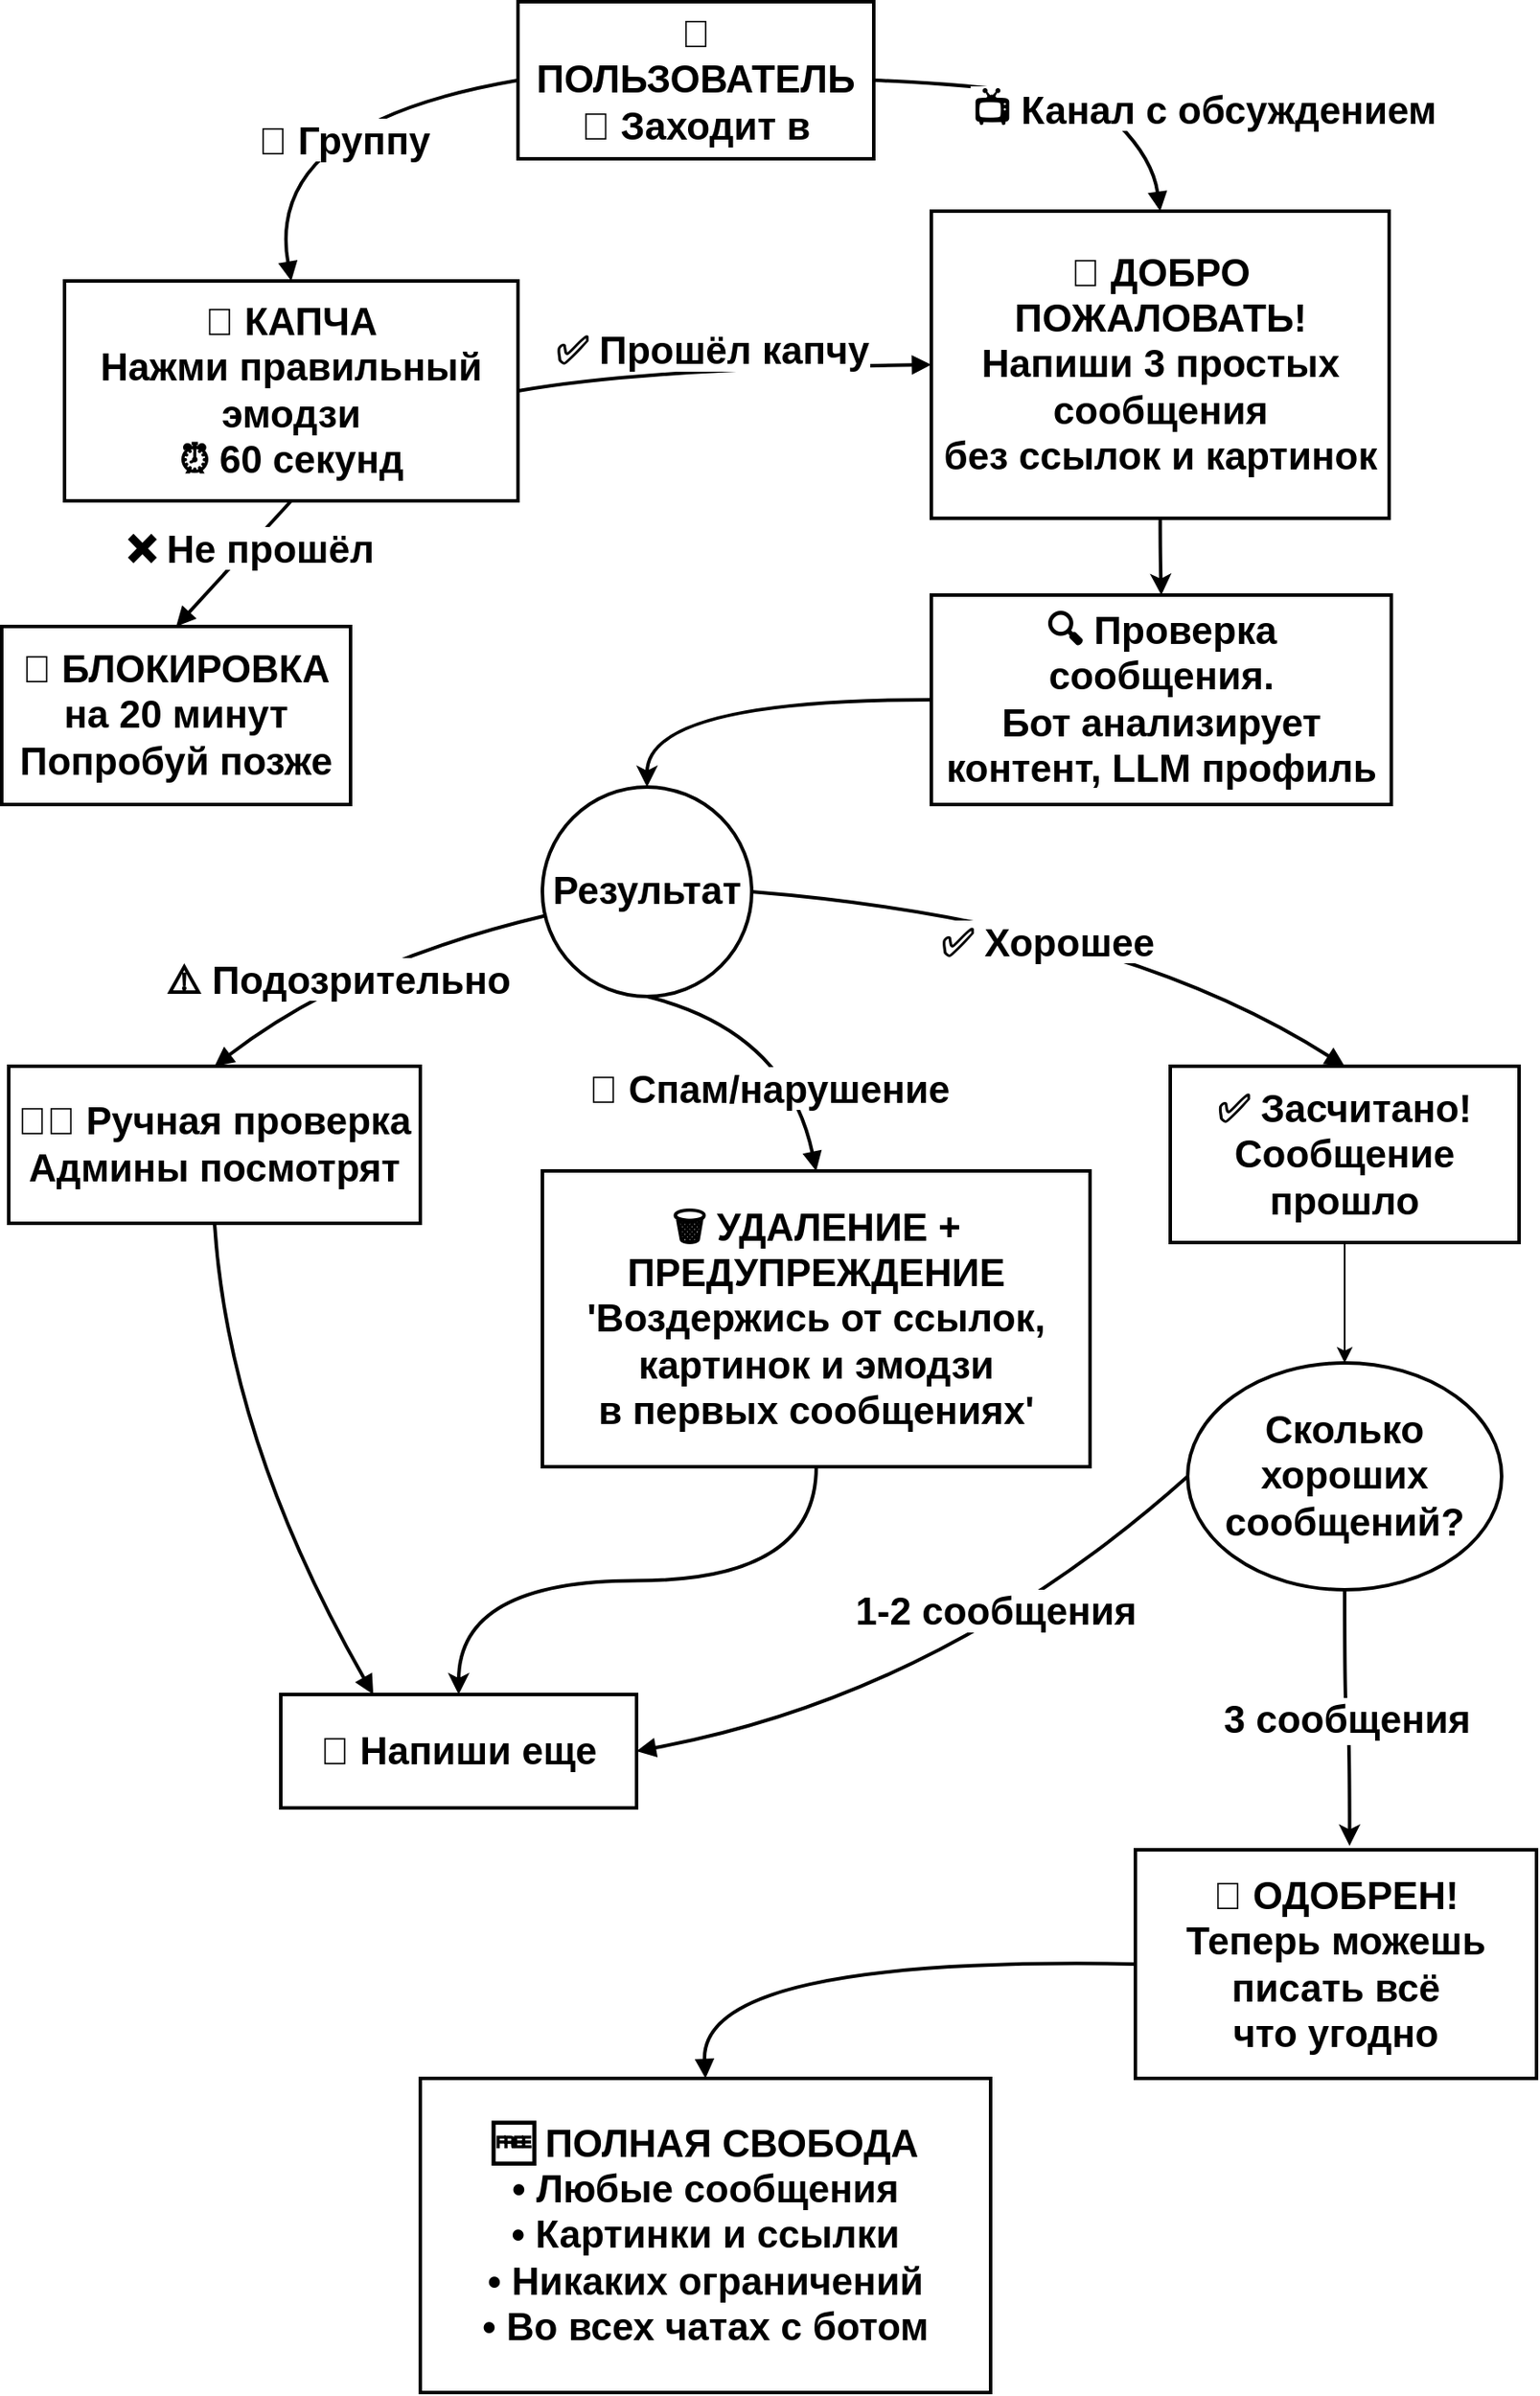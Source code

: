 <mxfile version="28.0.0">
  <diagram name="Страница — 1" id="5Q2fvLu7HGEBoNIrX3Ak">
    <mxGraphModel dx="2053" dy="620" grid="1" gridSize="10" guides="1" tooltips="1" connect="1" arrows="1" fold="1" page="1" pageScale="1" pageWidth="827" pageHeight="1169" math="0" shadow="0">
      <root>
        <mxCell id="0" />
        <mxCell id="1" parent="0" />
        <mxCell id="5TwPSuOHMsfOp6R3DQwi-1" value="👤 ПОЛЬЗОВАТЕЛЬ&#xa;🚪 Заходит в" style="whiteSpace=wrap;strokeWidth=2;fontSize=22;fontStyle=1" vertex="1" parent="1">
          <mxGeometry x="186" y="10" width="204" height="90" as="geometry" />
        </mxCell>
        <mxCell id="5TwPSuOHMsfOp6R3DQwi-3" value="🎯 КАПЧА&#xa;Нажми правильный эмодзи&#xa;⏰ 60 секунд" style="whiteSpace=wrap;strokeWidth=2;fontSize=22;fontStyle=1" vertex="1" parent="1">
          <mxGeometry x="-74" y="170" width="260" height="126" as="geometry" />
        </mxCell>
        <mxCell id="5TwPSuOHMsfOp6R3DQwi-6" value="🚫 БЛОКИРОВКА&#xa;на 20 минут&#xa;Попробуй позже" style="whiteSpace=wrap;strokeWidth=2;fontSize=22;fontStyle=1" vertex="1" parent="1">
          <mxGeometry x="-110" y="368" width="200" height="102" as="geometry" />
        </mxCell>
        <mxCell id="5TwPSuOHMsfOp6R3DQwi-41" style="edgeStyle=orthogonalEdgeStyle;rounded=0;orthogonalLoop=1;jettySize=auto;html=1;entryX=0.5;entryY=0;entryDx=0;entryDy=0;fontSize=22;fontStyle=1;strokeWidth=2;curved=1;" edge="1" parent="1" source="5TwPSuOHMsfOp6R3DQwi-7" target="5TwPSuOHMsfOp6R3DQwi-8">
          <mxGeometry relative="1" as="geometry" />
        </mxCell>
        <mxCell id="5TwPSuOHMsfOp6R3DQwi-7" value="👋 ДОБРО ПОЖАЛОВАТЬ!&#xa;Напиши 3 простых сообщения&#xa;без ссылок и картинок" style="whiteSpace=wrap;strokeWidth=2;fontSize=22;fontStyle=1" vertex="1" parent="1">
          <mxGeometry x="423" y="130" width="262.5" height="176" as="geometry" />
        </mxCell>
        <mxCell id="5TwPSuOHMsfOp6R3DQwi-40" style="edgeStyle=orthogonalEdgeStyle;rounded=0;orthogonalLoop=1;jettySize=auto;html=1;entryX=0.5;entryY=0;entryDx=0;entryDy=0;fontSize=22;strokeWidth=2;fontStyle=1;curved=1;" edge="1" parent="1" source="5TwPSuOHMsfOp6R3DQwi-8" target="5TwPSuOHMsfOp6R3DQwi-55">
          <mxGeometry relative="1" as="geometry">
            <mxPoint x="270" y="470" as="targetPoint" />
            <Array as="points">
              <mxPoint x="260" y="410" />
            </Array>
          </mxGeometry>
        </mxCell>
        <mxCell id="5TwPSuOHMsfOp6R3DQwi-8" value="🔍 Проверка сообщения.&#xa;Бот анализирует контент, LLM профиль" style="whiteSpace=wrap;strokeWidth=2;fontSize=22;fontStyle=1" vertex="1" parent="1">
          <mxGeometry x="423" y="350" width="263.75" height="120" as="geometry" />
        </mxCell>
        <mxCell id="5TwPSuOHMsfOp6R3DQwi-44" style="edgeStyle=orthogonalEdgeStyle;rounded=0;orthogonalLoop=1;jettySize=auto;html=1;fontSize=22;fontStyle=1;strokeWidth=2;curved=1;" edge="1" parent="1" source="5TwPSuOHMsfOp6R3DQwi-10" target="5TwPSuOHMsfOp6R3DQwi-14">
          <mxGeometry relative="1" as="geometry" />
        </mxCell>
        <mxCell id="5TwPSuOHMsfOp6R3DQwi-10" value="🗑️ УДАЛЕНИЕ + ПРЕДУПРЕЖДЕНИЕ&#xa;&#39;Воздержись от ссылок,&#xa;картинок и эмодзи&#xa;в первых сообщениях&#39;" style="whiteSpace=wrap;strokeWidth=2;fontSize=22;fontStyle=1" vertex="1" parent="1">
          <mxGeometry x="200" y="680" width="314" height="169.5" as="geometry" />
        </mxCell>
        <mxCell id="5TwPSuOHMsfOp6R3DQwi-11" value="👨‍💼 Ручная проверка&#xa;Админы посмотрят" style="whiteSpace=wrap;strokeWidth=2;fontSize=22;fontStyle=1" vertex="1" parent="1">
          <mxGeometry x="-106" y="620" width="236" height="90" as="geometry" />
        </mxCell>
        <mxCell id="5TwPSuOHMsfOp6R3DQwi-53" style="edgeStyle=orthogonalEdgeStyle;rounded=0;orthogonalLoop=1;jettySize=auto;html=1;entryX=0.5;entryY=0;entryDx=0;entryDy=0;" edge="1" parent="1" source="5TwPSuOHMsfOp6R3DQwi-12" target="5TwPSuOHMsfOp6R3DQwi-51">
          <mxGeometry relative="1" as="geometry" />
        </mxCell>
        <mxCell id="5TwPSuOHMsfOp6R3DQwi-12" value="✅ Засчитано!&#xa;Сообщение прошло" style="whiteSpace=wrap;strokeWidth=2;fontSize=22;fontStyle=1" vertex="1" parent="1">
          <mxGeometry x="560" y="620" width="200" height="101" as="geometry" />
        </mxCell>
        <mxCell id="5TwPSuOHMsfOp6R3DQwi-14" value="📝 Напиши еще" style="whiteSpace=wrap;strokeWidth=2;fontSize=22;fontStyle=1" vertex="1" parent="1">
          <mxGeometry x="50" y="980" width="204" height="65" as="geometry" />
        </mxCell>
        <mxCell id="5TwPSuOHMsfOp6R3DQwi-15" value="🎉 ОДОБРЕН!&#xa;Теперь можешь писать всё&#xa;что угодно" style="whiteSpace=wrap;strokeWidth=2;fontSize=22;fontStyle=1" vertex="1" parent="1">
          <mxGeometry x="540" y="1069" width="230" height="131" as="geometry" />
        </mxCell>
        <mxCell id="5TwPSuOHMsfOp6R3DQwi-17" value="🆓 ПОЛНАЯ СВОБОДА&#xa;• Любые сообщения&#xa;• Картинки и ссылки&#xa;• Никаких ограничений&#xa;• Во всех чатах с ботом" style="whiteSpace=wrap;strokeWidth=2;fontSize=22;fontStyle=1" vertex="1" parent="1">
          <mxGeometry x="130" y="1200" width="327" height="180" as="geometry" />
        </mxCell>
        <mxCell id="5TwPSuOHMsfOp6R3DQwi-19" value="👥 Группу" style="curved=1;startArrow=none;endArrow=block;exitX=0;exitY=0.5;entryX=0.5;entryY=0;rounded=0;exitDx=0;exitDy=0;fontSize=22;fontStyle=1;strokeWidth=2;" edge="1" parent="1" source="5TwPSuOHMsfOp6R3DQwi-1" target="5TwPSuOHMsfOp6R3DQwi-3">
          <mxGeometry x="-0.137" y="15" relative="1" as="geometry">
            <Array as="points">
              <mxPoint x="40" y="80" />
            </Array>
            <mxPoint x="246.33" y="250.33" as="sourcePoint" />
            <mxPoint as="offset" />
          </mxGeometry>
        </mxCell>
        <mxCell id="5TwPSuOHMsfOp6R3DQwi-20" value="📺 Канал с обсуждением" style="curved=1;startArrow=none;endArrow=block;entryX=0.5;entryY=0;rounded=0;exitX=1;exitY=0.5;exitDx=0;exitDy=0;fontSize=22;entryDx=0;entryDy=0;fontStyle=1;strokeWidth=2;" edge="1" parent="1" source="5TwPSuOHMsfOp6R3DQwi-1" target="5TwPSuOHMsfOp6R3DQwi-7">
          <mxGeometry x="0.707" y="42" relative="1" as="geometry">
            <Array as="points">
              <mxPoint x="510" y="60" />
              <mxPoint x="550" y="100" />
            </Array>
            <mxPoint x="360" y="120" as="sourcePoint" />
            <mxPoint x="476.471" y="800" as="targetPoint" />
            <mxPoint x="-12" y="-24" as="offset" />
          </mxGeometry>
        </mxCell>
        <mxCell id="5TwPSuOHMsfOp6R3DQwi-22" value="❌ Не прошёл" style="curved=1;startArrow=none;endArrow=block;exitX=0.5;exitY=1;entryX=0.5;entryY=0;rounded=0;fontSize=22;exitDx=0;exitDy=0;fontStyle=1;strokeWidth=2;" edge="1" parent="1" source="5TwPSuOHMsfOp6R3DQwi-3" target="5TwPSuOHMsfOp6R3DQwi-6">
          <mxGeometry x="-0.296" relative="1" as="geometry">
            <Array as="points" />
            <mxPoint x="130.411" y="490.911" as="sourcePoint" />
            <mxPoint as="offset" />
          </mxGeometry>
        </mxCell>
        <mxCell id="5TwPSuOHMsfOp6R3DQwi-23" value="✅ Прошёл капчу" style="curved=1;startArrow=none;endArrow=block;exitX=1;exitY=0.5;entryX=0;entryY=0.5;rounded=0;fontSize=22;exitDx=0;exitDy=0;entryDx=0;entryDy=0;fontStyle=1;strokeWidth=2;" edge="1" parent="1" source="5TwPSuOHMsfOp6R3DQwi-3" target="5TwPSuOHMsfOp6R3DQwi-7">
          <mxGeometry x="-0.053" y="12" relative="1" as="geometry">
            <Array as="points">
              <mxPoint x="260" y="220" />
            </Array>
            <mxPoint x="219.451" y="462.049" as="sourcePoint" />
            <mxPoint as="offset" />
          </mxGeometry>
        </mxCell>
        <mxCell id="5TwPSuOHMsfOp6R3DQwi-27" value="🚫 Спам/нарушение" style="curved=1;startArrow=none;endArrow=block;exitX=0.5;exitY=1;entryX=0.5;entryY=0;rounded=0;fontSize=22;fontStyle=1;strokeWidth=2;exitDx=0;exitDy=0;" edge="1" parent="1" source="5TwPSuOHMsfOp6R3DQwi-55" target="5TwPSuOHMsfOp6R3DQwi-10">
          <mxGeometry x="0.343" y="-16" relative="1" as="geometry">
            <Array as="points">
              <mxPoint x="340" y="600" />
            </Array>
            <mxPoint x="267.255" y="589.608" as="sourcePoint" />
            <mxPoint as="offset" />
          </mxGeometry>
        </mxCell>
        <mxCell id="5TwPSuOHMsfOp6R3DQwi-28" value="⚠️ Подозрительно" style="curved=1;startArrow=none;endArrow=block;entryX=0.5;entryY=0;rounded=0;fontSize=22;fontStyle=1;strokeWidth=2;" edge="1" parent="1" source="5TwPSuOHMsfOp6R3DQwi-55" target="5TwPSuOHMsfOp6R3DQwi-11">
          <mxGeometry x="0.171" y="3" relative="1" as="geometry">
            <Array as="points">
              <mxPoint x="90" y="560" />
            </Array>
            <mxPoint x="200" y="531" as="sourcePoint" />
            <mxPoint x="-1" as="offset" />
          </mxGeometry>
        </mxCell>
        <mxCell id="5TwPSuOHMsfOp6R3DQwi-29" value="✅ Хорошее" style="curved=1;startArrow=none;endArrow=block;exitX=1;exitY=0.5;entryX=0.5;entryY=0.01;rounded=0;fontSize=22;fontStyle=1;exitDx=0;exitDy=0;strokeWidth=2;" edge="1" parent="1" source="5TwPSuOHMsfOp6R3DQwi-55" target="5TwPSuOHMsfOp6R3DQwi-12">
          <mxGeometry x="-0.059" y="-13" relative="1" as="geometry">
            <Array as="points">
              <mxPoint x="530" y="537" />
            </Array>
            <mxPoint x="340" y="531" as="sourcePoint" />
            <mxPoint as="offset" />
          </mxGeometry>
        </mxCell>
        <mxCell id="5TwPSuOHMsfOp6R3DQwi-31" value="1-2 сообщения" style="curved=1;startArrow=none;endArrow=block;exitX=0;exitY=0.5;entryX=1;entryY=0.5;rounded=0;fontSize=22;entryDx=0;entryDy=0;fontStyle=1;strokeWidth=2;exitDx=0;exitDy=0;" edge="1" parent="1" source="5TwPSuOHMsfOp6R3DQwi-51" target="5TwPSuOHMsfOp6R3DQwi-14">
          <mxGeometry x="-0.28" y="-17" relative="1" as="geometry">
            <Array as="points">
              <mxPoint x="430" y="980" />
            </Array>
            <mxPoint x="616.494" y="932.04" as="sourcePoint" />
            <mxPoint x="360.0" y="1585.78" as="targetPoint" />
            <mxPoint as="offset" />
          </mxGeometry>
        </mxCell>
        <mxCell id="5TwPSuOHMsfOp6R3DQwi-34" value="" style="curved=1;startArrow=none;endArrow=block;exitX=0.5;exitY=1;entryX=0.26;entryY=0;rounded=0;fontSize=22;fontStyle=1;strokeWidth=2;" edge="1" parent="1" source="5TwPSuOHMsfOp6R3DQwi-11" target="5TwPSuOHMsfOp6R3DQwi-14">
          <mxGeometry relative="1" as="geometry">
            <Array as="points">
              <mxPoint x="20" y="835" />
            </Array>
          </mxGeometry>
        </mxCell>
        <mxCell id="5TwPSuOHMsfOp6R3DQwi-37" value="" style="curved=1;startArrow=none;endArrow=block;exitX=0;exitY=0.5;rounded=0;fontSize=22;fontStyle=1;strokeWidth=2;entryX=0.5;entryY=0;entryDx=0;entryDy=0;exitDx=0;exitDy=0;" edge="1" parent="1" source="5TwPSuOHMsfOp6R3DQwi-15" target="5TwPSuOHMsfOp6R3DQwi-17">
          <mxGeometry relative="1" as="geometry">
            <Array as="points">
              <mxPoint x="290" y="1130" />
            </Array>
            <mxPoint x="330" y="1090" as="targetPoint" />
          </mxGeometry>
        </mxCell>
        <mxCell id="5TwPSuOHMsfOp6R3DQwi-51" value="&lt;font style=&quot;font-size: 22px;&quot;&gt;Сколько хороших сообщений?&lt;/font&gt;" style="ellipse;whiteSpace=wrap;html=1;strokeWidth=2;fontStyle=1" vertex="1" parent="1">
          <mxGeometry x="570" y="790" width="180" height="130" as="geometry" />
        </mxCell>
        <mxCell id="5TwPSuOHMsfOp6R3DQwi-54" value="&lt;font style=&quot;font-size: 22px;&quot;&gt;&lt;b&gt;3 сообщения&lt;/b&gt;&lt;/font&gt;" style="edgeStyle=orthogonalEdgeStyle;rounded=0;orthogonalLoop=1;jettySize=auto;html=1;strokeWidth=2;entryX=0.534;entryY=-0.017;entryDx=0;entryDy=0;entryPerimeter=0;curved=1;" edge="1" parent="1" source="5TwPSuOHMsfOp6R3DQwi-51" target="5TwPSuOHMsfOp6R3DQwi-15">
          <mxGeometry relative="1" as="geometry">
            <mxPoint x="658" y="1060" as="targetPoint" />
          </mxGeometry>
        </mxCell>
        <mxCell id="5TwPSuOHMsfOp6R3DQwi-55" value="&lt;font style=&quot;font-size: 22px;&quot;&gt;&lt;b&gt;Результат&lt;/b&gt;&lt;/font&gt;" style="ellipse;whiteSpace=wrap;html=1;aspect=fixed;strokeWidth=2;" vertex="1" parent="1">
          <mxGeometry x="200" y="460" width="120" height="120" as="geometry" />
        </mxCell>
      </root>
    </mxGraphModel>
  </diagram>
</mxfile>
